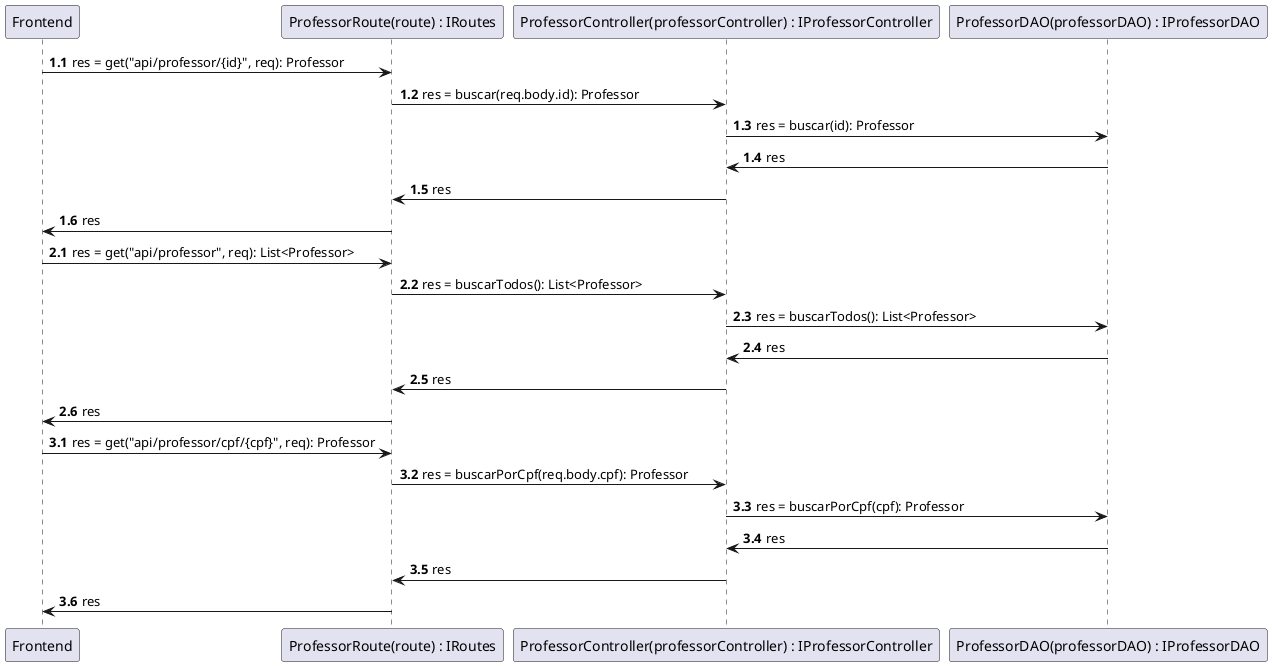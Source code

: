 @startuml Diagrama de Sequencia

participant Frontend as Frontend
participant "ProfessorRoute(route) : IRoutes" as Routes
participant "ProfessorController(professorController) : IProfessorController" as ProfessorController
participant "ProfessorDAO(professorDAO) : IProfessorDAO" as ProfessorDAO

autonumber 1.1
' Buscar professor
Frontend->Routes: res = get("api/professor/{id}", req): Professor
Routes->ProfessorController: res = buscar(req.body.id): Professor
ProfessorController->ProfessorDAO: res = buscar(id): Professor
ProfessorDAO->ProfessorController: res
ProfessorController->Routes: res
Routes->Frontend: res

' Buscar todos professors
autonumber inc A
Frontend->Routes: res = get("api/professor", req): List<Professor>
Routes->ProfessorController: res = buscarTodos(): List<Professor>
ProfessorController->ProfessorDAO: res = buscarTodos(): List<Professor>
ProfessorDAO->ProfessorController: res
ProfessorController->Routes: res
Routes->Frontend: res

' Buscar professor por cpf
autonumber inc A
Frontend->Routes: res = get("api/professor/cpf/{cpf}", req): Professor
Routes->ProfessorController: res = buscarPorCpf(req.body.cpf): Professor
ProfessorController->ProfessorDAO: res = buscarPorCpf(cpf): Professor
ProfessorDAO->ProfessorController: res
ProfessorController->Routes: res
Routes->Frontend: res

